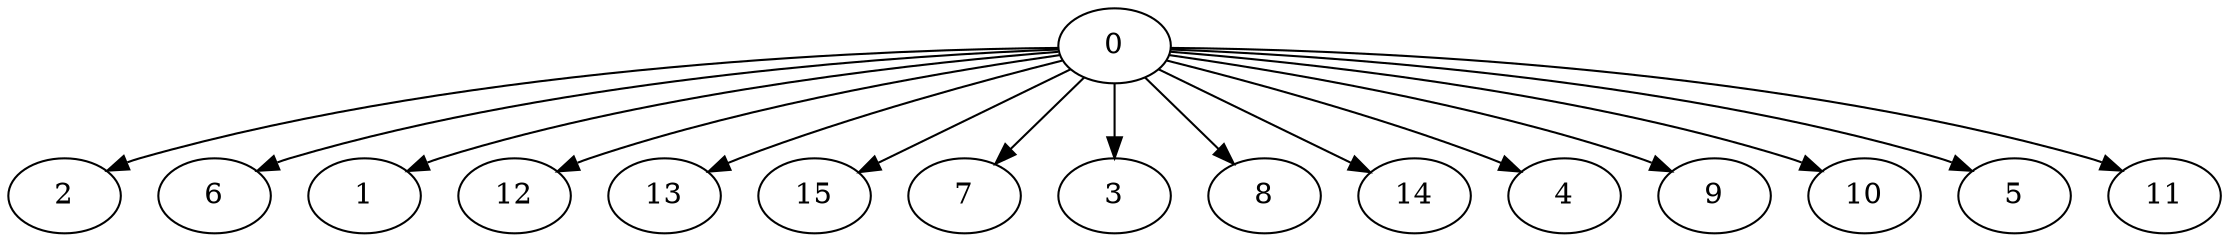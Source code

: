 digraph "Fork_Nodes_16_CCR_1.02_WeightType_Random#1_Heterogeneous-4-2" {
0 [Weight=5];
2 [Weight=9];
6 [Weight=9];
1 [Weight=8];
12 [Weight=8];
13 [Weight=8];
15 [Weight=8];
7 [Weight=7];
3 [Weight=6];
8 [Weight=6];
14 [Weight=6];
4 [Weight=5];
9 [Weight=5];
10 [Weight=5];
5 [Weight=4];
11 [Weight=4];
0 -> 9 [Weight=5];
0 -> 12 [Weight=5];
0 -> 7 [Weight=5];
0 -> 11 [Weight=9];
0 -> 3 [Weight=4];
0 -> 14 [Weight=4];
0 -> 15 [Weight=6];
0 -> 1 [Weight=4];
0 -> 10 [Weight=5];
0 -> 6 [Weight=10];
0 -> 5 [Weight=10];
0 -> 8 [Weight=12];
0 -> 4 [Weight=6];
0 -> 2 [Weight=10];
0 -> 13 [Weight=10];
}
